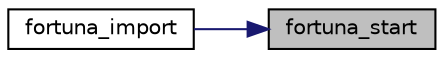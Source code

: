 digraph "fortuna_start"
{
 // LATEX_PDF_SIZE
  edge [fontname="Helvetica",fontsize="10",labelfontname="Helvetica",labelfontsize="10"];
  node [fontname="Helvetica",fontsize="10",shape=record];
  rankdir="RL";
  Node82 [label="fortuna_start",height=0.2,width=0.4,color="black", fillcolor="grey75", style="filled", fontcolor="black",tooltip="Start the PRNG."];
  Node82 -> Node83 [dir="back",color="midnightblue",fontsize="10",style="solid",fontname="Helvetica"];
  Node83 [label="fortuna_import",height=0.2,width=0.4,color="black", fillcolor="white", style="filled",URL="$fortuna_8c.html#ad9f529aaecf6646cac5e5eaa2d1f418d",tooltip="Import a PRNG state."];
}
